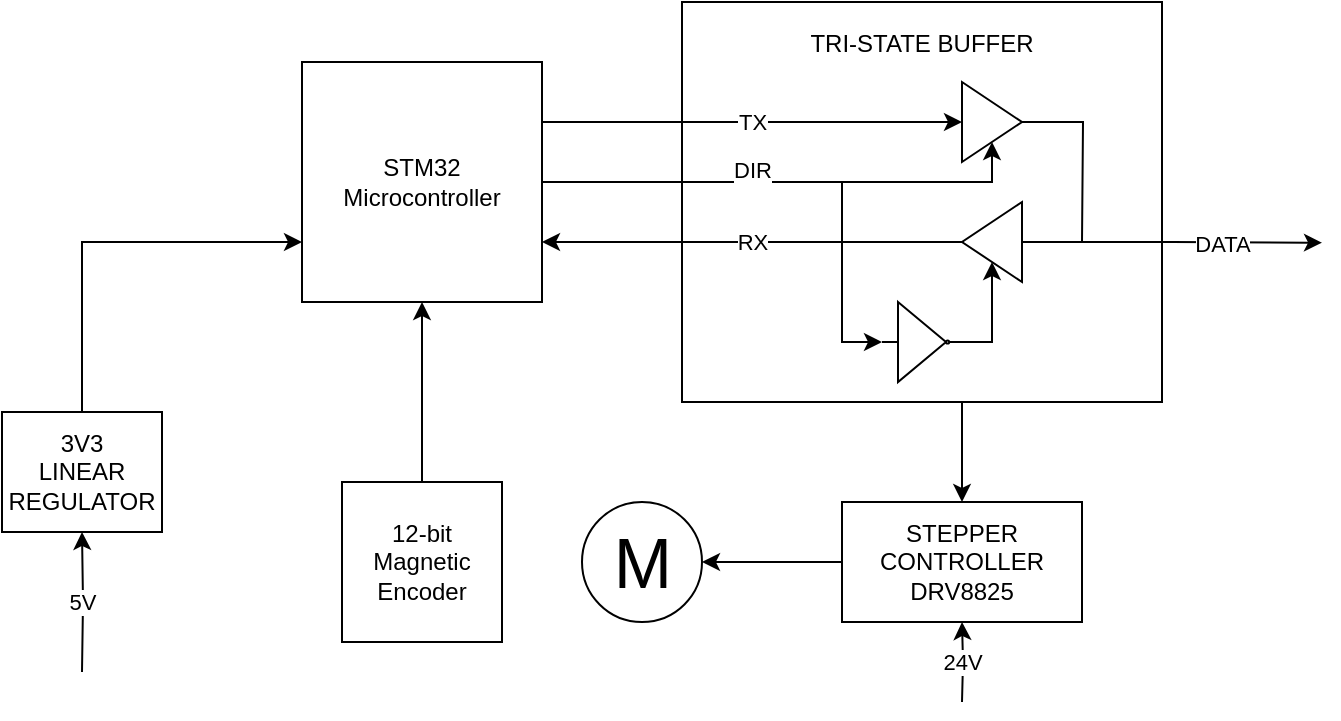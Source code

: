 <mxfile version="12.5.1" type="github">
  <diagram id="D0ypwWDPsDsRMSo0AHxi" name="Page-1">
    <mxGraphModel dx="946" dy="565" grid="1" gridSize="10" guides="1" tooltips="1" connect="1" arrows="1" fold="1" page="1" pageScale="1" pageWidth="850" pageHeight="1100" math="0" shadow="0">
      <root>
        <mxCell id="0"/>
        <mxCell id="1" parent="0"/>
        <mxCell id="ab-WuYb2-cJW8UncNJUO-31" style="edgeStyle=orthogonalEdgeStyle;rounded=0;orthogonalLoop=1;jettySize=auto;html=1;exitX=0.5;exitY=0;exitDx=0;exitDy=0;entryX=0.5;entryY=1;entryDx=0;entryDy=0;endArrow=classic;endFill=1;" edge="1" parent="1" source="ab-WuYb2-cJW8UncNJUO-1" target="ab-WuYb2-cJW8UncNJUO-3">
          <mxGeometry relative="1" as="geometry"/>
        </mxCell>
        <mxCell id="ab-WuYb2-cJW8UncNJUO-1" value="12-bit&lt;br&gt;Magnetic Encoder" style="whiteSpace=wrap;html=1;aspect=fixed;" vertex="1" parent="1">
          <mxGeometry x="260" y="540" width="80" height="80" as="geometry"/>
        </mxCell>
        <mxCell id="ab-WuYb2-cJW8UncNJUO-3" value="STM32&lt;br&gt;Microcontroller" style="whiteSpace=wrap;html=1;aspect=fixed;" vertex="1" parent="1">
          <mxGeometry x="240" y="330" width="120" height="120" as="geometry"/>
        </mxCell>
        <mxCell id="ab-WuYb2-cJW8UncNJUO-25" style="edgeStyle=orthogonalEdgeStyle;rounded=0;orthogonalLoop=1;jettySize=auto;html=1;exitX=0.25;exitY=1;exitDx=0;exitDy=0;entryX=0.5;entryY=0;entryDx=0;entryDy=0;endArrow=classic;endFill=1;" edge="1" parent="1" source="ab-WuYb2-cJW8UncNJUO-8" target="ab-WuYb2-cJW8UncNJUO-24">
          <mxGeometry relative="1" as="geometry">
            <Array as="points">
              <mxPoint x="570" y="500"/>
            </Array>
          </mxGeometry>
        </mxCell>
        <mxCell id="ab-WuYb2-cJW8UncNJUO-8" value="TRI-STATE BUFFER&lt;br&gt;&lt;br&gt;&lt;br&gt;&lt;br&gt;&lt;br&gt;&lt;br&gt;&lt;br&gt;&lt;br&gt;&lt;br&gt;&lt;br&gt;&lt;br&gt;&lt;br&gt;" style="rounded=0;whiteSpace=wrap;html=1;" vertex="1" parent="1">
          <mxGeometry x="430" y="300" width="240" height="200" as="geometry"/>
        </mxCell>
        <mxCell id="ab-WuYb2-cJW8UncNJUO-20" style="edgeStyle=orthogonalEdgeStyle;rounded=0;orthogonalLoop=1;jettySize=auto;html=1;exitX=1;exitY=0.5;exitDx=0;exitDy=0;endArrow=none;endFill=0;" edge="1" parent="1" source="ab-WuYb2-cJW8UncNJUO-9">
          <mxGeometry relative="1" as="geometry">
            <mxPoint x="630" y="420" as="targetPoint"/>
          </mxGeometry>
        </mxCell>
        <mxCell id="ab-WuYb2-cJW8UncNJUO-9" value="" style="triangle;whiteSpace=wrap;html=1;" vertex="1" parent="1">
          <mxGeometry x="570" y="340" width="30" height="40" as="geometry"/>
        </mxCell>
        <mxCell id="ab-WuYb2-cJW8UncNJUO-14" value="RX" style="edgeStyle=orthogonalEdgeStyle;rounded=0;orthogonalLoop=1;jettySize=auto;html=1;exitX=1;exitY=0.5;exitDx=0;exitDy=0;entryX=1;entryY=0.75;entryDx=0;entryDy=0;" edge="1" parent="1" source="ab-WuYb2-cJW8UncNJUO-11" target="ab-WuYb2-cJW8UncNJUO-3">
          <mxGeometry relative="1" as="geometry"/>
        </mxCell>
        <mxCell id="ab-WuYb2-cJW8UncNJUO-19" value="DATA" style="edgeStyle=orthogonalEdgeStyle;rounded=0;orthogonalLoop=1;jettySize=auto;html=1;exitX=0;exitY=0.5;exitDx=0;exitDy=0;" edge="1" parent="1" source="ab-WuYb2-cJW8UncNJUO-11">
          <mxGeometry x="0.335" relative="1" as="geometry">
            <mxPoint x="750" y="420.345" as="targetPoint"/>
            <mxPoint as="offset"/>
          </mxGeometry>
        </mxCell>
        <mxCell id="ab-WuYb2-cJW8UncNJUO-11" value="" style="triangle;whiteSpace=wrap;html=1;direction=west;" vertex="1" parent="1">
          <mxGeometry x="570" y="400" width="30" height="40" as="geometry"/>
        </mxCell>
        <mxCell id="ab-WuYb2-cJW8UncNJUO-13" style="edgeStyle=orthogonalEdgeStyle;rounded=0;orthogonalLoop=1;jettySize=auto;html=1;exitX=1;exitY=0.5;exitDx=0;exitDy=0;entryX=0.5;entryY=0;entryDx=0;entryDy=0;" edge="1" parent="1" source="ab-WuYb2-cJW8UncNJUO-12" target="ab-WuYb2-cJW8UncNJUO-11">
          <mxGeometry relative="1" as="geometry">
            <Array as="points">
              <mxPoint x="585" y="470"/>
            </Array>
          </mxGeometry>
        </mxCell>
        <mxCell id="ab-WuYb2-cJW8UncNJUO-18" style="edgeStyle=orthogonalEdgeStyle;rounded=0;orthogonalLoop=1;jettySize=auto;html=1;exitX=0;exitY=0.5;exitDx=0;exitDy=0;entryX=0;entryY=0.5;entryDx=0;entryDy=0;" edge="1" parent="1" target="ab-WuYb2-cJW8UncNJUO-12">
          <mxGeometry relative="1" as="geometry">
            <mxPoint x="510" y="390" as="sourcePoint"/>
            <Array as="points">
              <mxPoint x="510" y="470"/>
            </Array>
          </mxGeometry>
        </mxCell>
        <mxCell id="ab-WuYb2-cJW8UncNJUO-12" value="" style="verticalLabelPosition=bottom;shadow=0;dashed=0;align=center;html=1;verticalAlign=top;shape=mxgraph.electrical.logic_gates.buffer2;negating=1;" vertex="1" parent="1">
          <mxGeometry x="530" y="450" width="40" height="40" as="geometry"/>
        </mxCell>
        <mxCell id="ab-WuYb2-cJW8UncNJUO-15" value="TX" style="edgeStyle=orthogonalEdgeStyle;rounded=0;orthogonalLoop=1;jettySize=auto;html=1;exitX=1;exitY=0.25;exitDx=0;exitDy=0;entryX=0;entryY=0.5;entryDx=0;entryDy=0;" edge="1" parent="1" source="ab-WuYb2-cJW8UncNJUO-3" target="ab-WuYb2-cJW8UncNJUO-9">
          <mxGeometry relative="1" as="geometry"/>
        </mxCell>
        <mxCell id="ab-WuYb2-cJW8UncNJUO-16" value="DIR" style="edgeStyle=orthogonalEdgeStyle;rounded=0;orthogonalLoop=1;jettySize=auto;html=1;exitX=1;exitY=0.5;exitDx=0;exitDy=0;entryX=0.5;entryY=1;entryDx=0;entryDy=0;" edge="1" parent="1" source="ab-WuYb2-cJW8UncNJUO-3" target="ab-WuYb2-cJW8UncNJUO-9">
          <mxGeometry x="0.886" y="120" relative="1" as="geometry">
            <Array as="points">
              <mxPoint x="585" y="390"/>
            </Array>
            <mxPoint as="offset"/>
          </mxGeometry>
        </mxCell>
        <mxCell id="ab-WuYb2-cJW8UncNJUO-22" style="edgeStyle=orthogonalEdgeStyle;rounded=0;orthogonalLoop=1;jettySize=auto;html=1;exitX=0.5;exitY=0;exitDx=0;exitDy=0;entryX=0;entryY=0.75;entryDx=0;entryDy=0;endArrow=classic;endFill=1;" edge="1" parent="1" source="ab-WuYb2-cJW8UncNJUO-21" target="ab-WuYb2-cJW8UncNJUO-3">
          <mxGeometry relative="1" as="geometry">
            <Array as="points">
              <mxPoint x="130" y="420"/>
            </Array>
          </mxGeometry>
        </mxCell>
        <mxCell id="ab-WuYb2-cJW8UncNJUO-23" value="5V" style="edgeStyle=orthogonalEdgeStyle;rounded=0;orthogonalLoop=1;jettySize=auto;html=1;endArrow=classic;endFill=1;entryX=0.5;entryY=1;entryDx=0;entryDy=0;" edge="1" parent="1" target="ab-WuYb2-cJW8UncNJUO-21">
          <mxGeometry relative="1" as="geometry">
            <mxPoint x="130" y="635" as="sourcePoint"/>
          </mxGeometry>
        </mxCell>
        <mxCell id="ab-WuYb2-cJW8UncNJUO-21" value="3V3&lt;br&gt;LINEAR REGULATOR&lt;br&gt;" style="rounded=0;whiteSpace=wrap;html=1;" vertex="1" parent="1">
          <mxGeometry x="90" y="505" width="80" height="60" as="geometry"/>
        </mxCell>
        <mxCell id="ab-WuYb2-cJW8UncNJUO-30" value="24V" style="edgeStyle=orthogonalEdgeStyle;rounded=0;orthogonalLoop=1;jettySize=auto;html=1;exitX=0.5;exitY=1;exitDx=0;exitDy=0;endArrow=classic;endFill=1;entryX=0.5;entryY=1;entryDx=0;entryDy=0;" edge="1" parent="1" target="ab-WuYb2-cJW8UncNJUO-24">
          <mxGeometry relative="1" as="geometry">
            <mxPoint x="570" y="650" as="sourcePoint"/>
          </mxGeometry>
        </mxCell>
        <mxCell id="ab-WuYb2-cJW8UncNJUO-32" style="edgeStyle=orthogonalEdgeStyle;rounded=0;orthogonalLoop=1;jettySize=auto;html=1;exitX=0;exitY=0.5;exitDx=0;exitDy=0;entryX=1;entryY=0.5;entryDx=0;entryDy=0;endArrow=classic;endFill=1;" edge="1" parent="1" source="ab-WuYb2-cJW8UncNJUO-24" target="ab-WuYb2-cJW8UncNJUO-28">
          <mxGeometry relative="1" as="geometry"/>
        </mxCell>
        <mxCell id="ab-WuYb2-cJW8UncNJUO-24" value="STEPPER CONTROLLER&lt;br&gt;DRV8825" style="rounded=0;whiteSpace=wrap;html=1;" vertex="1" parent="1">
          <mxGeometry x="510" y="550" width="120" height="60" as="geometry"/>
        </mxCell>
        <mxCell id="ab-WuYb2-cJW8UncNJUO-28" value="M" style="verticalLabelPosition=middle;shadow=0;dashed=0;align=center;html=1;verticalAlign=middle;strokeWidth=1;shape=ellipse;aspect=fixed;fontSize=35;" vertex="1" parent="1">
          <mxGeometry x="380" y="550" width="60" height="60" as="geometry"/>
        </mxCell>
      </root>
    </mxGraphModel>
  </diagram>
</mxfile>
